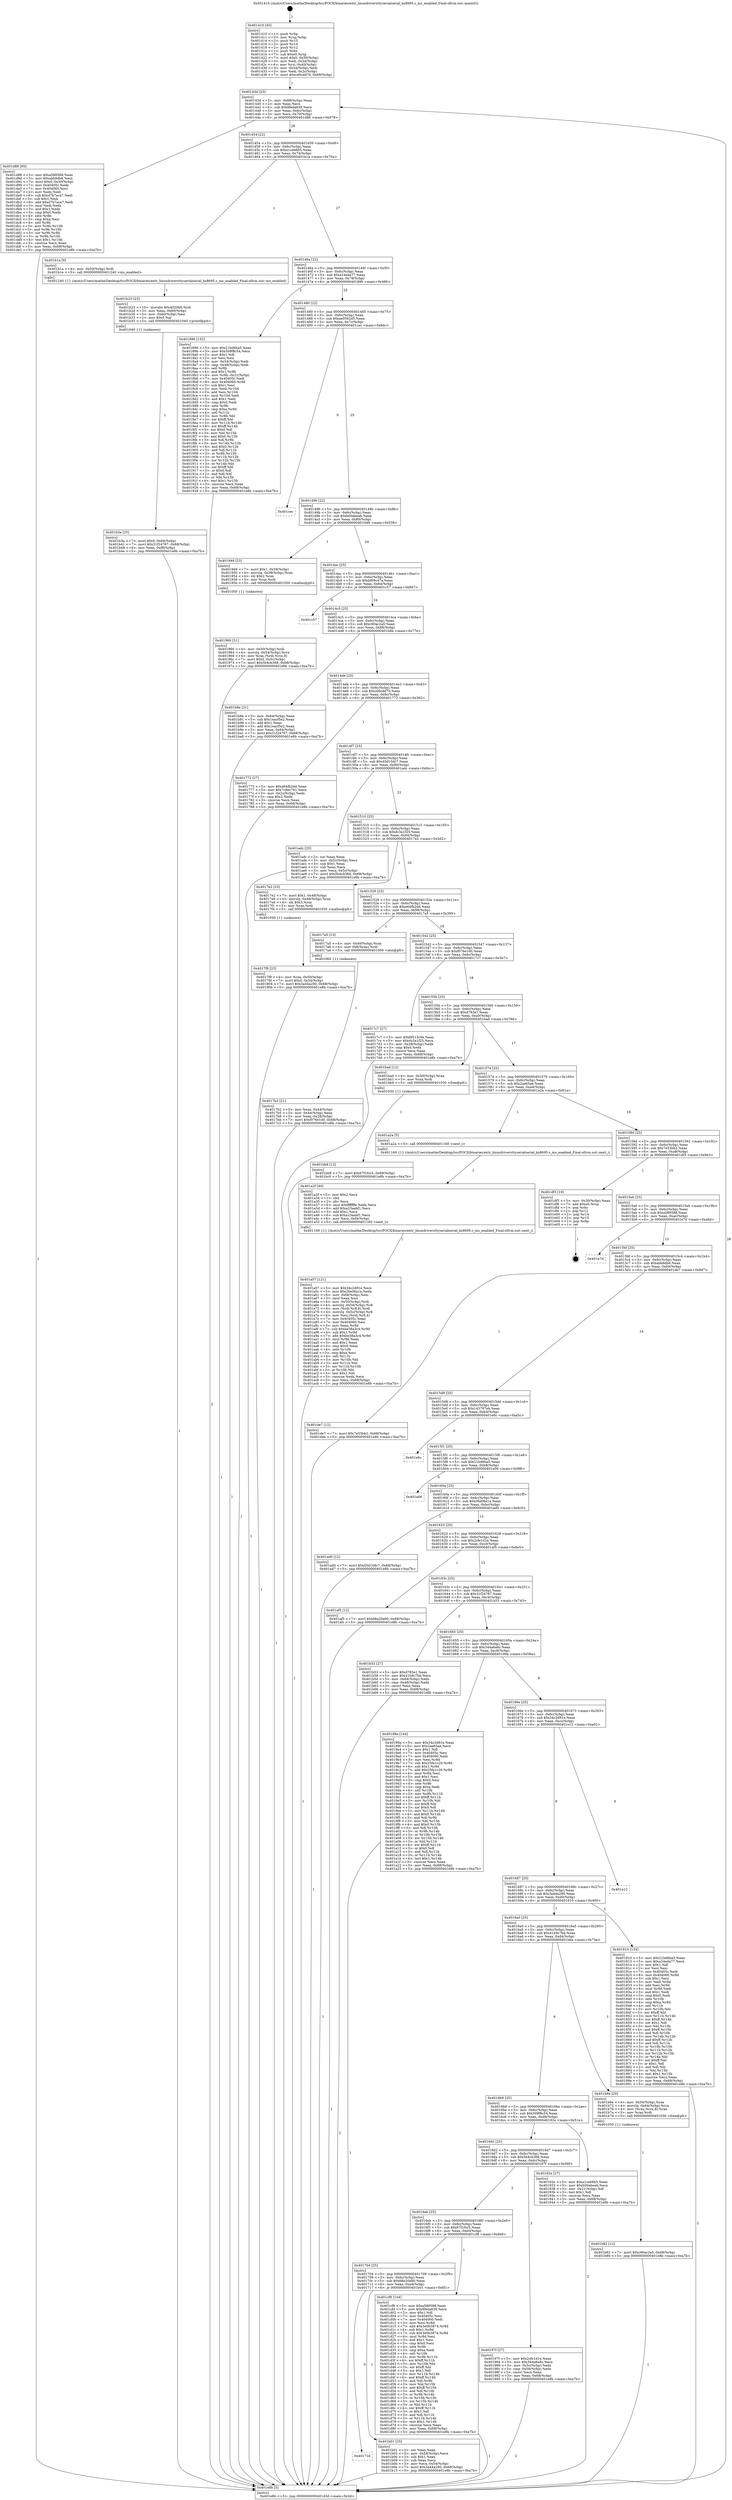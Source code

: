 digraph "0x401410" {
  label = "0x401410 (/mnt/c/Users/mathe/Desktop/tcc/POCII/binaries/extr_linuxdriversttyserialserial_ks8695.c_ms_enabled_Final-ollvm.out::main(0))"
  labelloc = "t"
  node[shape=record]

  Entry [label="",width=0.3,height=0.3,shape=circle,fillcolor=black,style=filled]
  "0x40143d" [label="{
     0x40143d [23]\l
     | [instrs]\l
     &nbsp;&nbsp;0x40143d \<+3\>: mov -0x68(%rbp),%eax\l
     &nbsp;&nbsp;0x401440 \<+2\>: mov %eax,%ecx\l
     &nbsp;&nbsp;0x401442 \<+6\>: sub $0x8feda639,%ecx\l
     &nbsp;&nbsp;0x401448 \<+3\>: mov %eax,-0x6c(%rbp)\l
     &nbsp;&nbsp;0x40144b \<+3\>: mov %ecx,-0x70(%rbp)\l
     &nbsp;&nbsp;0x40144e \<+6\>: je 0000000000401d88 \<main+0x978\>\l
  }"]
  "0x401d88" [label="{
     0x401d88 [95]\l
     | [instrs]\l
     &nbsp;&nbsp;0x401d88 \<+5\>: mov $0xa588588,%eax\l
     &nbsp;&nbsp;0x401d8d \<+5\>: mov $0xabb9db6,%ecx\l
     &nbsp;&nbsp;0x401d92 \<+7\>: movl $0x0,-0x30(%rbp)\l
     &nbsp;&nbsp;0x401d99 \<+7\>: mov 0x40405c,%edx\l
     &nbsp;&nbsp;0x401da0 \<+7\>: mov 0x404060,%esi\l
     &nbsp;&nbsp;0x401da7 \<+2\>: mov %edx,%edi\l
     &nbsp;&nbsp;0x401da9 \<+6\>: sub $0xd7b7aca7,%edi\l
     &nbsp;&nbsp;0x401daf \<+3\>: sub $0x1,%edi\l
     &nbsp;&nbsp;0x401db2 \<+6\>: add $0xd7b7aca7,%edi\l
     &nbsp;&nbsp;0x401db8 \<+3\>: imul %edi,%edx\l
     &nbsp;&nbsp;0x401dbb \<+3\>: and $0x1,%edx\l
     &nbsp;&nbsp;0x401dbe \<+3\>: cmp $0x0,%edx\l
     &nbsp;&nbsp;0x401dc1 \<+4\>: sete %r8b\l
     &nbsp;&nbsp;0x401dc5 \<+3\>: cmp $0xa,%esi\l
     &nbsp;&nbsp;0x401dc8 \<+4\>: setl %r9b\l
     &nbsp;&nbsp;0x401dcc \<+3\>: mov %r8b,%r10b\l
     &nbsp;&nbsp;0x401dcf \<+3\>: and %r9b,%r10b\l
     &nbsp;&nbsp;0x401dd2 \<+3\>: xor %r9b,%r8b\l
     &nbsp;&nbsp;0x401dd5 \<+3\>: or %r8b,%r10b\l
     &nbsp;&nbsp;0x401dd8 \<+4\>: test $0x1,%r10b\l
     &nbsp;&nbsp;0x401ddc \<+3\>: cmovne %ecx,%eax\l
     &nbsp;&nbsp;0x401ddf \<+3\>: mov %eax,-0x68(%rbp)\l
     &nbsp;&nbsp;0x401de2 \<+5\>: jmp 0000000000401e8b \<main+0xa7b\>\l
  }"]
  "0x401454" [label="{
     0x401454 [22]\l
     | [instrs]\l
     &nbsp;&nbsp;0x401454 \<+5\>: jmp 0000000000401459 \<main+0x49\>\l
     &nbsp;&nbsp;0x401459 \<+3\>: mov -0x6c(%rbp),%eax\l
     &nbsp;&nbsp;0x40145c \<+5\>: sub $0xa1ceb6b5,%eax\l
     &nbsp;&nbsp;0x401461 \<+3\>: mov %eax,-0x74(%rbp)\l
     &nbsp;&nbsp;0x401464 \<+6\>: je 0000000000401b1a \<main+0x70a\>\l
  }"]
  Exit [label="",width=0.3,height=0.3,shape=circle,fillcolor=black,style=filled,peripheries=2]
  "0x401b1a" [label="{
     0x401b1a [9]\l
     | [instrs]\l
     &nbsp;&nbsp;0x401b1a \<+4\>: mov -0x50(%rbp),%rdi\l
     &nbsp;&nbsp;0x401b1e \<+5\>: call 0000000000401240 \<ms_enabled\>\l
     | [calls]\l
     &nbsp;&nbsp;0x401240 \{1\} (/mnt/c/Users/mathe/Desktop/tcc/POCII/binaries/extr_linuxdriversttyserialserial_ks8695.c_ms_enabled_Final-ollvm.out::ms_enabled)\l
  }"]
  "0x40146a" [label="{
     0x40146a [22]\l
     | [instrs]\l
     &nbsp;&nbsp;0x40146a \<+5\>: jmp 000000000040146f \<main+0x5f\>\l
     &nbsp;&nbsp;0x40146f \<+3\>: mov -0x6c(%rbp),%eax\l
     &nbsp;&nbsp;0x401472 \<+5\>: sub $0xa24e4a77,%eax\l
     &nbsp;&nbsp;0x401477 \<+3\>: mov %eax,-0x78(%rbp)\l
     &nbsp;&nbsp;0x40147a \<+6\>: je 0000000000401896 \<main+0x486\>\l
  }"]
  "0x401bb9" [label="{
     0x401bb9 [12]\l
     | [instrs]\l
     &nbsp;&nbsp;0x401bb9 \<+7\>: movl $0x67f1fcc5,-0x68(%rbp)\l
     &nbsp;&nbsp;0x401bc0 \<+5\>: jmp 0000000000401e8b \<main+0xa7b\>\l
  }"]
  "0x401896" [label="{
     0x401896 [152]\l
     | [instrs]\l
     &nbsp;&nbsp;0x401896 \<+5\>: mov $0x21bd6ba5,%eax\l
     &nbsp;&nbsp;0x40189b \<+5\>: mov $0x509f8c54,%ecx\l
     &nbsp;&nbsp;0x4018a0 \<+2\>: mov $0x1,%dl\l
     &nbsp;&nbsp;0x4018a2 \<+2\>: xor %esi,%esi\l
     &nbsp;&nbsp;0x4018a4 \<+3\>: mov -0x54(%rbp),%edi\l
     &nbsp;&nbsp;0x4018a7 \<+3\>: cmp -0x48(%rbp),%edi\l
     &nbsp;&nbsp;0x4018aa \<+4\>: setl %r8b\l
     &nbsp;&nbsp;0x4018ae \<+4\>: and $0x1,%r8b\l
     &nbsp;&nbsp;0x4018b2 \<+4\>: mov %r8b,-0x21(%rbp)\l
     &nbsp;&nbsp;0x4018b6 \<+7\>: mov 0x40405c,%edi\l
     &nbsp;&nbsp;0x4018bd \<+8\>: mov 0x404060,%r9d\l
     &nbsp;&nbsp;0x4018c5 \<+3\>: sub $0x1,%esi\l
     &nbsp;&nbsp;0x4018c8 \<+3\>: mov %edi,%r10d\l
     &nbsp;&nbsp;0x4018cb \<+3\>: add %esi,%r10d\l
     &nbsp;&nbsp;0x4018ce \<+4\>: imul %r10d,%edi\l
     &nbsp;&nbsp;0x4018d2 \<+3\>: and $0x1,%edi\l
     &nbsp;&nbsp;0x4018d5 \<+3\>: cmp $0x0,%edi\l
     &nbsp;&nbsp;0x4018d8 \<+4\>: sete %r8b\l
     &nbsp;&nbsp;0x4018dc \<+4\>: cmp $0xa,%r9d\l
     &nbsp;&nbsp;0x4018e0 \<+4\>: setl %r11b\l
     &nbsp;&nbsp;0x4018e4 \<+3\>: mov %r8b,%bl\l
     &nbsp;&nbsp;0x4018e7 \<+3\>: xor $0xff,%bl\l
     &nbsp;&nbsp;0x4018ea \<+3\>: mov %r11b,%r14b\l
     &nbsp;&nbsp;0x4018ed \<+4\>: xor $0xff,%r14b\l
     &nbsp;&nbsp;0x4018f1 \<+3\>: xor $0x0,%dl\l
     &nbsp;&nbsp;0x4018f4 \<+3\>: mov %bl,%r15b\l
     &nbsp;&nbsp;0x4018f7 \<+4\>: and $0x0,%r15b\l
     &nbsp;&nbsp;0x4018fb \<+3\>: and %dl,%r8b\l
     &nbsp;&nbsp;0x4018fe \<+3\>: mov %r14b,%r12b\l
     &nbsp;&nbsp;0x401901 \<+4\>: and $0x0,%r12b\l
     &nbsp;&nbsp;0x401905 \<+3\>: and %dl,%r11b\l
     &nbsp;&nbsp;0x401908 \<+3\>: or %r8b,%r15b\l
     &nbsp;&nbsp;0x40190b \<+3\>: or %r11b,%r12b\l
     &nbsp;&nbsp;0x40190e \<+3\>: xor %r12b,%r15b\l
     &nbsp;&nbsp;0x401911 \<+3\>: or %r14b,%bl\l
     &nbsp;&nbsp;0x401914 \<+3\>: xor $0xff,%bl\l
     &nbsp;&nbsp;0x401917 \<+3\>: or $0x0,%dl\l
     &nbsp;&nbsp;0x40191a \<+2\>: and %dl,%bl\l
     &nbsp;&nbsp;0x40191c \<+3\>: or %bl,%r15b\l
     &nbsp;&nbsp;0x40191f \<+4\>: test $0x1,%r15b\l
     &nbsp;&nbsp;0x401923 \<+3\>: cmovne %ecx,%eax\l
     &nbsp;&nbsp;0x401926 \<+3\>: mov %eax,-0x68(%rbp)\l
     &nbsp;&nbsp;0x401929 \<+5\>: jmp 0000000000401e8b \<main+0xa7b\>\l
  }"]
  "0x401480" [label="{
     0x401480 [22]\l
     | [instrs]\l
     &nbsp;&nbsp;0x401480 \<+5\>: jmp 0000000000401485 \<main+0x75\>\l
     &nbsp;&nbsp;0x401485 \<+3\>: mov -0x6c(%rbp),%eax\l
     &nbsp;&nbsp;0x401488 \<+5\>: sub $0xae0562d5,%eax\l
     &nbsp;&nbsp;0x40148d \<+3\>: mov %eax,-0x7c(%rbp)\l
     &nbsp;&nbsp;0x401490 \<+6\>: je 0000000000401cec \<main+0x8dc\>\l
  }"]
  "0x401b82" [label="{
     0x401b82 [12]\l
     | [instrs]\l
     &nbsp;&nbsp;0x401b82 \<+7\>: movl $0xc90ac2a5,-0x68(%rbp)\l
     &nbsp;&nbsp;0x401b89 \<+5\>: jmp 0000000000401e8b \<main+0xa7b\>\l
  }"]
  "0x401cec" [label="{
     0x401cec\l
  }", style=dashed]
  "0x401496" [label="{
     0x401496 [22]\l
     | [instrs]\l
     &nbsp;&nbsp;0x401496 \<+5\>: jmp 000000000040149b \<main+0x8b\>\l
     &nbsp;&nbsp;0x40149b \<+3\>: mov -0x6c(%rbp),%eax\l
     &nbsp;&nbsp;0x40149e \<+5\>: sub $0xb00abeab,%eax\l
     &nbsp;&nbsp;0x4014a3 \<+3\>: mov %eax,-0x80(%rbp)\l
     &nbsp;&nbsp;0x4014a6 \<+6\>: je 0000000000401949 \<main+0x539\>\l
  }"]
  "0x401b3a" [label="{
     0x401b3a [25]\l
     | [instrs]\l
     &nbsp;&nbsp;0x401b3a \<+7\>: movl $0x0,-0x64(%rbp)\l
     &nbsp;&nbsp;0x401b41 \<+7\>: movl $0x31f24767,-0x68(%rbp)\l
     &nbsp;&nbsp;0x401b48 \<+6\>: mov %eax,-0xf8(%rbp)\l
     &nbsp;&nbsp;0x401b4e \<+5\>: jmp 0000000000401e8b \<main+0xa7b\>\l
  }"]
  "0x401949" [label="{
     0x401949 [23]\l
     | [instrs]\l
     &nbsp;&nbsp;0x401949 \<+7\>: movl $0x1,-0x58(%rbp)\l
     &nbsp;&nbsp;0x401950 \<+4\>: movslq -0x58(%rbp),%rax\l
     &nbsp;&nbsp;0x401954 \<+4\>: shl $0x2,%rax\l
     &nbsp;&nbsp;0x401958 \<+3\>: mov %rax,%rdi\l
     &nbsp;&nbsp;0x40195b \<+5\>: call 0000000000401050 \<malloc@plt\>\l
     | [calls]\l
     &nbsp;&nbsp;0x401050 \{1\} (unknown)\l
  }"]
  "0x4014ac" [label="{
     0x4014ac [25]\l
     | [instrs]\l
     &nbsp;&nbsp;0x4014ac \<+5\>: jmp 00000000004014b1 \<main+0xa1\>\l
     &nbsp;&nbsp;0x4014b1 \<+3\>: mov -0x6c(%rbp),%eax\l
     &nbsp;&nbsp;0x4014b4 \<+5\>: sub $0xbf09c47a,%eax\l
     &nbsp;&nbsp;0x4014b9 \<+6\>: mov %eax,-0x84(%rbp)\l
     &nbsp;&nbsp;0x4014bf \<+6\>: je 0000000000401c57 \<main+0x847\>\l
  }"]
  "0x401b23" [label="{
     0x401b23 [23]\l
     | [instrs]\l
     &nbsp;&nbsp;0x401b23 \<+10\>: movabs $0x4020b6,%rdi\l
     &nbsp;&nbsp;0x401b2d \<+3\>: mov %eax,-0x60(%rbp)\l
     &nbsp;&nbsp;0x401b30 \<+3\>: mov -0x60(%rbp),%esi\l
     &nbsp;&nbsp;0x401b33 \<+2\>: mov $0x0,%al\l
     &nbsp;&nbsp;0x401b35 \<+5\>: call 0000000000401040 \<printf@plt\>\l
     | [calls]\l
     &nbsp;&nbsp;0x401040 \{1\} (unknown)\l
  }"]
  "0x401c57" [label="{
     0x401c57\l
  }", style=dashed]
  "0x4014c5" [label="{
     0x4014c5 [25]\l
     | [instrs]\l
     &nbsp;&nbsp;0x4014c5 \<+5\>: jmp 00000000004014ca \<main+0xba\>\l
     &nbsp;&nbsp;0x4014ca \<+3\>: mov -0x6c(%rbp),%eax\l
     &nbsp;&nbsp;0x4014cd \<+5\>: sub $0xc90ac2a5,%eax\l
     &nbsp;&nbsp;0x4014d2 \<+6\>: mov %eax,-0x88(%rbp)\l
     &nbsp;&nbsp;0x4014d8 \<+6\>: je 0000000000401b8e \<main+0x77e\>\l
  }"]
  "0x40171d" [label="{
     0x40171d\l
  }", style=dashed]
  "0x401b8e" [label="{
     0x401b8e [31]\l
     | [instrs]\l
     &nbsp;&nbsp;0x401b8e \<+3\>: mov -0x64(%rbp),%eax\l
     &nbsp;&nbsp;0x401b91 \<+5\>: sub $0x1eacf5e2,%eax\l
     &nbsp;&nbsp;0x401b96 \<+3\>: add $0x1,%eax\l
     &nbsp;&nbsp;0x401b99 \<+5\>: add $0x1eacf5e2,%eax\l
     &nbsp;&nbsp;0x401b9e \<+3\>: mov %eax,-0x64(%rbp)\l
     &nbsp;&nbsp;0x401ba1 \<+7\>: movl $0x31f24767,-0x68(%rbp)\l
     &nbsp;&nbsp;0x401ba8 \<+5\>: jmp 0000000000401e8b \<main+0xa7b\>\l
  }"]
  "0x4014de" [label="{
     0x4014de [25]\l
     | [instrs]\l
     &nbsp;&nbsp;0x4014de \<+5\>: jmp 00000000004014e3 \<main+0xd3\>\l
     &nbsp;&nbsp;0x4014e3 \<+3\>: mov -0x6c(%rbp),%eax\l
     &nbsp;&nbsp;0x4014e6 \<+5\>: sub $0xcd0cdd70,%eax\l
     &nbsp;&nbsp;0x4014eb \<+6\>: mov %eax,-0x8c(%rbp)\l
     &nbsp;&nbsp;0x4014f1 \<+6\>: je 0000000000401772 \<main+0x362\>\l
  }"]
  "0x401b01" [label="{
     0x401b01 [25]\l
     | [instrs]\l
     &nbsp;&nbsp;0x401b01 \<+2\>: xor %eax,%eax\l
     &nbsp;&nbsp;0x401b03 \<+3\>: mov -0x54(%rbp),%ecx\l
     &nbsp;&nbsp;0x401b06 \<+3\>: sub $0x1,%eax\l
     &nbsp;&nbsp;0x401b09 \<+2\>: sub %eax,%ecx\l
     &nbsp;&nbsp;0x401b0b \<+3\>: mov %ecx,-0x54(%rbp)\l
     &nbsp;&nbsp;0x401b0e \<+7\>: movl $0x3a44a290,-0x68(%rbp)\l
     &nbsp;&nbsp;0x401b15 \<+5\>: jmp 0000000000401e8b \<main+0xa7b\>\l
  }"]
  "0x401772" [label="{
     0x401772 [27]\l
     | [instrs]\l
     &nbsp;&nbsp;0x401772 \<+5\>: mov $0xe64fb2dd,%eax\l
     &nbsp;&nbsp;0x401777 \<+5\>: mov $0x7c9ec761,%ecx\l
     &nbsp;&nbsp;0x40177c \<+3\>: mov -0x2c(%rbp),%edx\l
     &nbsp;&nbsp;0x40177f \<+3\>: cmp $0x2,%edx\l
     &nbsp;&nbsp;0x401782 \<+3\>: cmovne %ecx,%eax\l
     &nbsp;&nbsp;0x401785 \<+3\>: mov %eax,-0x68(%rbp)\l
     &nbsp;&nbsp;0x401788 \<+5\>: jmp 0000000000401e8b \<main+0xa7b\>\l
  }"]
  "0x4014f7" [label="{
     0x4014f7 [25]\l
     | [instrs]\l
     &nbsp;&nbsp;0x4014f7 \<+5\>: jmp 00000000004014fc \<main+0xec\>\l
     &nbsp;&nbsp;0x4014fc \<+3\>: mov -0x6c(%rbp),%eax\l
     &nbsp;&nbsp;0x4014ff \<+5\>: sub $0xd3d10dc7,%eax\l
     &nbsp;&nbsp;0x401504 \<+6\>: mov %eax,-0x90(%rbp)\l
     &nbsp;&nbsp;0x40150a \<+6\>: je 0000000000401adc \<main+0x6cc\>\l
  }"]
  "0x401e8b" [label="{
     0x401e8b [5]\l
     | [instrs]\l
     &nbsp;&nbsp;0x401e8b \<+5\>: jmp 000000000040143d \<main+0x2d\>\l
  }"]
  "0x401410" [label="{
     0x401410 [45]\l
     | [instrs]\l
     &nbsp;&nbsp;0x401410 \<+1\>: push %rbp\l
     &nbsp;&nbsp;0x401411 \<+3\>: mov %rsp,%rbp\l
     &nbsp;&nbsp;0x401414 \<+2\>: push %r15\l
     &nbsp;&nbsp;0x401416 \<+2\>: push %r14\l
     &nbsp;&nbsp;0x401418 \<+2\>: push %r12\l
     &nbsp;&nbsp;0x40141a \<+1\>: push %rbx\l
     &nbsp;&nbsp;0x40141b \<+7\>: sub $0xe0,%rsp\l
     &nbsp;&nbsp;0x401422 \<+7\>: movl $0x0,-0x30(%rbp)\l
     &nbsp;&nbsp;0x401429 \<+3\>: mov %edi,-0x34(%rbp)\l
     &nbsp;&nbsp;0x40142c \<+4\>: mov %rsi,-0x40(%rbp)\l
     &nbsp;&nbsp;0x401430 \<+3\>: mov -0x34(%rbp),%edi\l
     &nbsp;&nbsp;0x401433 \<+3\>: mov %edi,-0x2c(%rbp)\l
     &nbsp;&nbsp;0x401436 \<+7\>: movl $0xcd0cdd70,-0x68(%rbp)\l
  }"]
  "0x401704" [label="{
     0x401704 [25]\l
     | [instrs]\l
     &nbsp;&nbsp;0x401704 \<+5\>: jmp 0000000000401709 \<main+0x2f9\>\l
     &nbsp;&nbsp;0x401709 \<+3\>: mov -0x6c(%rbp),%eax\l
     &nbsp;&nbsp;0x40170c \<+5\>: sub $0x68a20a90,%eax\l
     &nbsp;&nbsp;0x401711 \<+6\>: mov %eax,-0xe4(%rbp)\l
     &nbsp;&nbsp;0x401717 \<+6\>: je 0000000000401b01 \<main+0x6f1\>\l
  }"]
  "0x401adc" [label="{
     0x401adc [25]\l
     | [instrs]\l
     &nbsp;&nbsp;0x401adc \<+2\>: xor %eax,%eax\l
     &nbsp;&nbsp;0x401ade \<+3\>: mov -0x5c(%rbp),%ecx\l
     &nbsp;&nbsp;0x401ae1 \<+3\>: sub $0x1,%eax\l
     &nbsp;&nbsp;0x401ae4 \<+2\>: sub %eax,%ecx\l
     &nbsp;&nbsp;0x401ae6 \<+3\>: mov %ecx,-0x5c(%rbp)\l
     &nbsp;&nbsp;0x401ae9 \<+7\>: movl $0x5b4cb368,-0x68(%rbp)\l
     &nbsp;&nbsp;0x401af0 \<+5\>: jmp 0000000000401e8b \<main+0xa7b\>\l
  }"]
  "0x401510" [label="{
     0x401510 [25]\l
     | [instrs]\l
     &nbsp;&nbsp;0x401510 \<+5\>: jmp 0000000000401515 \<main+0x105\>\l
     &nbsp;&nbsp;0x401515 \<+3\>: mov -0x6c(%rbp),%eax\l
     &nbsp;&nbsp;0x401518 \<+5\>: sub $0xdc3a1f25,%eax\l
     &nbsp;&nbsp;0x40151d \<+6\>: mov %eax,-0x94(%rbp)\l
     &nbsp;&nbsp;0x401523 \<+6\>: je 00000000004017e2 \<main+0x3d2\>\l
  }"]
  "0x401cf8" [label="{
     0x401cf8 [144]\l
     | [instrs]\l
     &nbsp;&nbsp;0x401cf8 \<+5\>: mov $0xa588588,%eax\l
     &nbsp;&nbsp;0x401cfd \<+5\>: mov $0x8feda639,%ecx\l
     &nbsp;&nbsp;0x401d02 \<+2\>: mov $0x1,%dl\l
     &nbsp;&nbsp;0x401d04 \<+7\>: mov 0x40405c,%esi\l
     &nbsp;&nbsp;0x401d0b \<+7\>: mov 0x404060,%edi\l
     &nbsp;&nbsp;0x401d12 \<+3\>: mov %esi,%r8d\l
     &nbsp;&nbsp;0x401d15 \<+7\>: add $0x3e0b3874,%r8d\l
     &nbsp;&nbsp;0x401d1c \<+4\>: sub $0x1,%r8d\l
     &nbsp;&nbsp;0x401d20 \<+7\>: sub $0x3e0b3874,%r8d\l
     &nbsp;&nbsp;0x401d27 \<+4\>: imul %r8d,%esi\l
     &nbsp;&nbsp;0x401d2b \<+3\>: and $0x1,%esi\l
     &nbsp;&nbsp;0x401d2e \<+3\>: cmp $0x0,%esi\l
     &nbsp;&nbsp;0x401d31 \<+4\>: sete %r9b\l
     &nbsp;&nbsp;0x401d35 \<+3\>: cmp $0xa,%edi\l
     &nbsp;&nbsp;0x401d38 \<+4\>: setl %r10b\l
     &nbsp;&nbsp;0x401d3c \<+3\>: mov %r9b,%r11b\l
     &nbsp;&nbsp;0x401d3f \<+4\>: xor $0xff,%r11b\l
     &nbsp;&nbsp;0x401d43 \<+3\>: mov %r10b,%bl\l
     &nbsp;&nbsp;0x401d46 \<+3\>: xor $0xff,%bl\l
     &nbsp;&nbsp;0x401d49 \<+3\>: xor $0x1,%dl\l
     &nbsp;&nbsp;0x401d4c \<+3\>: mov %r11b,%r14b\l
     &nbsp;&nbsp;0x401d4f \<+4\>: and $0xff,%r14b\l
     &nbsp;&nbsp;0x401d53 \<+3\>: and %dl,%r9b\l
     &nbsp;&nbsp;0x401d56 \<+3\>: mov %bl,%r15b\l
     &nbsp;&nbsp;0x401d59 \<+4\>: and $0xff,%r15b\l
     &nbsp;&nbsp;0x401d5d \<+3\>: and %dl,%r10b\l
     &nbsp;&nbsp;0x401d60 \<+3\>: or %r9b,%r14b\l
     &nbsp;&nbsp;0x401d63 \<+3\>: or %r10b,%r15b\l
     &nbsp;&nbsp;0x401d66 \<+3\>: xor %r15b,%r14b\l
     &nbsp;&nbsp;0x401d69 \<+3\>: or %bl,%r11b\l
     &nbsp;&nbsp;0x401d6c \<+4\>: xor $0xff,%r11b\l
     &nbsp;&nbsp;0x401d70 \<+3\>: or $0x1,%dl\l
     &nbsp;&nbsp;0x401d73 \<+3\>: and %dl,%r11b\l
     &nbsp;&nbsp;0x401d76 \<+3\>: or %r11b,%r14b\l
     &nbsp;&nbsp;0x401d79 \<+4\>: test $0x1,%r14b\l
     &nbsp;&nbsp;0x401d7d \<+3\>: cmovne %ecx,%eax\l
     &nbsp;&nbsp;0x401d80 \<+3\>: mov %eax,-0x68(%rbp)\l
     &nbsp;&nbsp;0x401d83 \<+5\>: jmp 0000000000401e8b \<main+0xa7b\>\l
  }"]
  "0x4017e2" [label="{
     0x4017e2 [23]\l
     | [instrs]\l
     &nbsp;&nbsp;0x4017e2 \<+7\>: movl $0x1,-0x48(%rbp)\l
     &nbsp;&nbsp;0x4017e9 \<+4\>: movslq -0x48(%rbp),%rax\l
     &nbsp;&nbsp;0x4017ed \<+4\>: shl $0x3,%rax\l
     &nbsp;&nbsp;0x4017f1 \<+3\>: mov %rax,%rdi\l
     &nbsp;&nbsp;0x4017f4 \<+5\>: call 0000000000401050 \<malloc@plt\>\l
     | [calls]\l
     &nbsp;&nbsp;0x401050 \{1\} (unknown)\l
  }"]
  "0x401529" [label="{
     0x401529 [25]\l
     | [instrs]\l
     &nbsp;&nbsp;0x401529 \<+5\>: jmp 000000000040152e \<main+0x11e\>\l
     &nbsp;&nbsp;0x40152e \<+3\>: mov -0x6c(%rbp),%eax\l
     &nbsp;&nbsp;0x401531 \<+5\>: sub $0xe64fb2dd,%eax\l
     &nbsp;&nbsp;0x401536 \<+6\>: mov %eax,-0x98(%rbp)\l
     &nbsp;&nbsp;0x40153c \<+6\>: je 00000000004017a5 \<main+0x395\>\l
  }"]
  "0x401a57" [label="{
     0x401a57 [121]\l
     | [instrs]\l
     &nbsp;&nbsp;0x401a57 \<+5\>: mov $0x34c2d91e,%ecx\l
     &nbsp;&nbsp;0x401a5c \<+5\>: mov $0x26e06a1a,%edx\l
     &nbsp;&nbsp;0x401a61 \<+6\>: mov -0xf4(%rbp),%esi\l
     &nbsp;&nbsp;0x401a67 \<+3\>: imul %eax,%esi\l
     &nbsp;&nbsp;0x401a6a \<+4\>: mov -0x50(%rbp),%rdi\l
     &nbsp;&nbsp;0x401a6e \<+4\>: movslq -0x54(%rbp),%r8\l
     &nbsp;&nbsp;0x401a72 \<+4\>: mov (%rdi,%r8,8),%rdi\l
     &nbsp;&nbsp;0x401a76 \<+4\>: movslq -0x5c(%rbp),%r8\l
     &nbsp;&nbsp;0x401a7a \<+4\>: mov %esi,(%rdi,%r8,4)\l
     &nbsp;&nbsp;0x401a7e \<+7\>: mov 0x40405c,%eax\l
     &nbsp;&nbsp;0x401a85 \<+7\>: mov 0x404060,%esi\l
     &nbsp;&nbsp;0x401a8c \<+3\>: mov %eax,%r9d\l
     &nbsp;&nbsp;0x401a8f \<+7\>: sub $0xbe38a3c4,%r9d\l
     &nbsp;&nbsp;0x401a96 \<+4\>: sub $0x1,%r9d\l
     &nbsp;&nbsp;0x401a9a \<+7\>: add $0xbe38a3c4,%r9d\l
     &nbsp;&nbsp;0x401aa1 \<+4\>: imul %r9d,%eax\l
     &nbsp;&nbsp;0x401aa5 \<+3\>: and $0x1,%eax\l
     &nbsp;&nbsp;0x401aa8 \<+3\>: cmp $0x0,%eax\l
     &nbsp;&nbsp;0x401aab \<+4\>: sete %r10b\l
     &nbsp;&nbsp;0x401aaf \<+3\>: cmp $0xa,%esi\l
     &nbsp;&nbsp;0x401ab2 \<+4\>: setl %r11b\l
     &nbsp;&nbsp;0x401ab6 \<+3\>: mov %r10b,%bl\l
     &nbsp;&nbsp;0x401ab9 \<+3\>: and %r11b,%bl\l
     &nbsp;&nbsp;0x401abc \<+3\>: xor %r11b,%r10b\l
     &nbsp;&nbsp;0x401abf \<+3\>: or %r10b,%bl\l
     &nbsp;&nbsp;0x401ac2 \<+3\>: test $0x1,%bl\l
     &nbsp;&nbsp;0x401ac5 \<+3\>: cmovne %edx,%ecx\l
     &nbsp;&nbsp;0x401ac8 \<+3\>: mov %ecx,-0x68(%rbp)\l
     &nbsp;&nbsp;0x401acb \<+5\>: jmp 0000000000401e8b \<main+0xa7b\>\l
  }"]
  "0x4017a5" [label="{
     0x4017a5 [13]\l
     | [instrs]\l
     &nbsp;&nbsp;0x4017a5 \<+4\>: mov -0x40(%rbp),%rax\l
     &nbsp;&nbsp;0x4017a9 \<+4\>: mov 0x8(%rax),%rdi\l
     &nbsp;&nbsp;0x4017ad \<+5\>: call 0000000000401060 \<atoi@plt\>\l
     | [calls]\l
     &nbsp;&nbsp;0x401060 \{1\} (unknown)\l
  }"]
  "0x401542" [label="{
     0x401542 [25]\l
     | [instrs]\l
     &nbsp;&nbsp;0x401542 \<+5\>: jmp 0000000000401547 \<main+0x137\>\l
     &nbsp;&nbsp;0x401547 \<+3\>: mov -0x6c(%rbp),%eax\l
     &nbsp;&nbsp;0x40154a \<+5\>: sub $0xf076e1d0,%eax\l
     &nbsp;&nbsp;0x40154f \<+6\>: mov %eax,-0x9c(%rbp)\l
     &nbsp;&nbsp;0x401555 \<+6\>: je 00000000004017c7 \<main+0x3b7\>\l
  }"]
  "0x4017b2" [label="{
     0x4017b2 [21]\l
     | [instrs]\l
     &nbsp;&nbsp;0x4017b2 \<+3\>: mov %eax,-0x44(%rbp)\l
     &nbsp;&nbsp;0x4017b5 \<+3\>: mov -0x44(%rbp),%eax\l
     &nbsp;&nbsp;0x4017b8 \<+3\>: mov %eax,-0x28(%rbp)\l
     &nbsp;&nbsp;0x4017bb \<+7\>: movl $0xf076e1d0,-0x68(%rbp)\l
     &nbsp;&nbsp;0x4017c2 \<+5\>: jmp 0000000000401e8b \<main+0xa7b\>\l
  }"]
  "0x401a2f" [label="{
     0x401a2f [40]\l
     | [instrs]\l
     &nbsp;&nbsp;0x401a2f \<+5\>: mov $0x2,%ecx\l
     &nbsp;&nbsp;0x401a34 \<+1\>: cltd\l
     &nbsp;&nbsp;0x401a35 \<+2\>: idiv %ecx\l
     &nbsp;&nbsp;0x401a37 \<+6\>: imul $0xfffffffe,%edx,%ecx\l
     &nbsp;&nbsp;0x401a3d \<+6\>: add $0xa23aabf1,%ecx\l
     &nbsp;&nbsp;0x401a43 \<+3\>: add $0x1,%ecx\l
     &nbsp;&nbsp;0x401a46 \<+6\>: sub $0xa23aabf1,%ecx\l
     &nbsp;&nbsp;0x401a4c \<+6\>: mov %ecx,-0xf4(%rbp)\l
     &nbsp;&nbsp;0x401a52 \<+5\>: call 0000000000401160 \<next_i\>\l
     | [calls]\l
     &nbsp;&nbsp;0x401160 \{1\} (/mnt/c/Users/mathe/Desktop/tcc/POCII/binaries/extr_linuxdriversttyserialserial_ks8695.c_ms_enabled_Final-ollvm.out::next_i)\l
  }"]
  "0x4017c7" [label="{
     0x4017c7 [27]\l
     | [instrs]\l
     &nbsp;&nbsp;0x4017c7 \<+5\>: mov $0x6f515c9e,%eax\l
     &nbsp;&nbsp;0x4017cc \<+5\>: mov $0xdc3a1f25,%ecx\l
     &nbsp;&nbsp;0x4017d1 \<+3\>: mov -0x28(%rbp),%edx\l
     &nbsp;&nbsp;0x4017d4 \<+3\>: cmp $0x0,%edx\l
     &nbsp;&nbsp;0x4017d7 \<+3\>: cmove %ecx,%eax\l
     &nbsp;&nbsp;0x4017da \<+3\>: mov %eax,-0x68(%rbp)\l
     &nbsp;&nbsp;0x4017dd \<+5\>: jmp 0000000000401e8b \<main+0xa7b\>\l
  }"]
  "0x40155b" [label="{
     0x40155b [25]\l
     | [instrs]\l
     &nbsp;&nbsp;0x40155b \<+5\>: jmp 0000000000401560 \<main+0x150\>\l
     &nbsp;&nbsp;0x401560 \<+3\>: mov -0x6c(%rbp),%eax\l
     &nbsp;&nbsp;0x401563 \<+5\>: sub $0xd783e1,%eax\l
     &nbsp;&nbsp;0x401568 \<+6\>: mov %eax,-0xa0(%rbp)\l
     &nbsp;&nbsp;0x40156e \<+6\>: je 0000000000401bad \<main+0x79d\>\l
  }"]
  "0x4017f9" [label="{
     0x4017f9 [23]\l
     | [instrs]\l
     &nbsp;&nbsp;0x4017f9 \<+4\>: mov %rax,-0x50(%rbp)\l
     &nbsp;&nbsp;0x4017fd \<+7\>: movl $0x0,-0x54(%rbp)\l
     &nbsp;&nbsp;0x401804 \<+7\>: movl $0x3a44a290,-0x68(%rbp)\l
     &nbsp;&nbsp;0x40180b \<+5\>: jmp 0000000000401e8b \<main+0xa7b\>\l
  }"]
  "0x4016eb" [label="{
     0x4016eb [25]\l
     | [instrs]\l
     &nbsp;&nbsp;0x4016eb \<+5\>: jmp 00000000004016f0 \<main+0x2e0\>\l
     &nbsp;&nbsp;0x4016f0 \<+3\>: mov -0x6c(%rbp),%eax\l
     &nbsp;&nbsp;0x4016f3 \<+5\>: sub $0x67f1fcc5,%eax\l
     &nbsp;&nbsp;0x4016f8 \<+6\>: mov %eax,-0xe0(%rbp)\l
     &nbsp;&nbsp;0x4016fe \<+6\>: je 0000000000401cf8 \<main+0x8e8\>\l
  }"]
  "0x401bad" [label="{
     0x401bad [12]\l
     | [instrs]\l
     &nbsp;&nbsp;0x401bad \<+4\>: mov -0x50(%rbp),%rax\l
     &nbsp;&nbsp;0x401bb1 \<+3\>: mov %rax,%rdi\l
     &nbsp;&nbsp;0x401bb4 \<+5\>: call 0000000000401030 \<free@plt\>\l
     | [calls]\l
     &nbsp;&nbsp;0x401030 \{1\} (unknown)\l
  }"]
  "0x401574" [label="{
     0x401574 [25]\l
     | [instrs]\l
     &nbsp;&nbsp;0x401574 \<+5\>: jmp 0000000000401579 \<main+0x169\>\l
     &nbsp;&nbsp;0x401579 \<+3\>: mov -0x6c(%rbp),%eax\l
     &nbsp;&nbsp;0x40157c \<+5\>: sub $0x2ae65ae,%eax\l
     &nbsp;&nbsp;0x401581 \<+6\>: mov %eax,-0xa4(%rbp)\l
     &nbsp;&nbsp;0x401587 \<+6\>: je 0000000000401a2a \<main+0x61a\>\l
  }"]
  "0x40197f" [label="{
     0x40197f [27]\l
     | [instrs]\l
     &nbsp;&nbsp;0x40197f \<+5\>: mov $0x2cfe1d1e,%eax\l
     &nbsp;&nbsp;0x401984 \<+5\>: mov $0x344a6a8c,%ecx\l
     &nbsp;&nbsp;0x401989 \<+3\>: mov -0x5c(%rbp),%edx\l
     &nbsp;&nbsp;0x40198c \<+3\>: cmp -0x58(%rbp),%edx\l
     &nbsp;&nbsp;0x40198f \<+3\>: cmovl %ecx,%eax\l
     &nbsp;&nbsp;0x401992 \<+3\>: mov %eax,-0x68(%rbp)\l
     &nbsp;&nbsp;0x401995 \<+5\>: jmp 0000000000401e8b \<main+0xa7b\>\l
  }"]
  "0x401a2a" [label="{
     0x401a2a [5]\l
     | [instrs]\l
     &nbsp;&nbsp;0x401a2a \<+5\>: call 0000000000401160 \<next_i\>\l
     | [calls]\l
     &nbsp;&nbsp;0x401160 \{1\} (/mnt/c/Users/mathe/Desktop/tcc/POCII/binaries/extr_linuxdriversttyserialserial_ks8695.c_ms_enabled_Final-ollvm.out::next_i)\l
  }"]
  "0x40158d" [label="{
     0x40158d [25]\l
     | [instrs]\l
     &nbsp;&nbsp;0x40158d \<+5\>: jmp 0000000000401592 \<main+0x182\>\l
     &nbsp;&nbsp;0x401592 \<+3\>: mov -0x6c(%rbp),%eax\l
     &nbsp;&nbsp;0x401595 \<+5\>: sub $0x7e53bb2,%eax\l
     &nbsp;&nbsp;0x40159a \<+6\>: mov %eax,-0xa8(%rbp)\l
     &nbsp;&nbsp;0x4015a0 \<+6\>: je 0000000000401df3 \<main+0x9e3\>\l
  }"]
  "0x401960" [label="{
     0x401960 [31]\l
     | [instrs]\l
     &nbsp;&nbsp;0x401960 \<+4\>: mov -0x50(%rbp),%rdi\l
     &nbsp;&nbsp;0x401964 \<+4\>: movslq -0x54(%rbp),%rcx\l
     &nbsp;&nbsp;0x401968 \<+4\>: mov %rax,(%rdi,%rcx,8)\l
     &nbsp;&nbsp;0x40196c \<+7\>: movl $0x0,-0x5c(%rbp)\l
     &nbsp;&nbsp;0x401973 \<+7\>: movl $0x5b4cb368,-0x68(%rbp)\l
     &nbsp;&nbsp;0x40197a \<+5\>: jmp 0000000000401e8b \<main+0xa7b\>\l
  }"]
  "0x401df3" [label="{
     0x401df3 [19]\l
     | [instrs]\l
     &nbsp;&nbsp;0x401df3 \<+3\>: mov -0x30(%rbp),%eax\l
     &nbsp;&nbsp;0x401df6 \<+7\>: add $0xe0,%rsp\l
     &nbsp;&nbsp;0x401dfd \<+1\>: pop %rbx\l
     &nbsp;&nbsp;0x401dfe \<+2\>: pop %r12\l
     &nbsp;&nbsp;0x401e00 \<+2\>: pop %r14\l
     &nbsp;&nbsp;0x401e02 \<+2\>: pop %r15\l
     &nbsp;&nbsp;0x401e04 \<+1\>: pop %rbp\l
     &nbsp;&nbsp;0x401e05 \<+1\>: ret\l
  }"]
  "0x4015a6" [label="{
     0x4015a6 [25]\l
     | [instrs]\l
     &nbsp;&nbsp;0x4015a6 \<+5\>: jmp 00000000004015ab \<main+0x19b\>\l
     &nbsp;&nbsp;0x4015ab \<+3\>: mov -0x6c(%rbp),%eax\l
     &nbsp;&nbsp;0x4015ae \<+5\>: sub $0xa588588,%eax\l
     &nbsp;&nbsp;0x4015b3 \<+6\>: mov %eax,-0xac(%rbp)\l
     &nbsp;&nbsp;0x4015b9 \<+6\>: je 0000000000401e7d \<main+0xa6d\>\l
  }"]
  "0x4016d2" [label="{
     0x4016d2 [25]\l
     | [instrs]\l
     &nbsp;&nbsp;0x4016d2 \<+5\>: jmp 00000000004016d7 \<main+0x2c7\>\l
     &nbsp;&nbsp;0x4016d7 \<+3\>: mov -0x6c(%rbp),%eax\l
     &nbsp;&nbsp;0x4016da \<+5\>: sub $0x5b4cb368,%eax\l
     &nbsp;&nbsp;0x4016df \<+6\>: mov %eax,-0xdc(%rbp)\l
     &nbsp;&nbsp;0x4016e5 \<+6\>: je 000000000040197f \<main+0x56f\>\l
  }"]
  "0x401e7d" [label="{
     0x401e7d\l
  }", style=dashed]
  "0x4015bf" [label="{
     0x4015bf [25]\l
     | [instrs]\l
     &nbsp;&nbsp;0x4015bf \<+5\>: jmp 00000000004015c4 \<main+0x1b4\>\l
     &nbsp;&nbsp;0x4015c4 \<+3\>: mov -0x6c(%rbp),%eax\l
     &nbsp;&nbsp;0x4015c7 \<+5\>: sub $0xabb9db6,%eax\l
     &nbsp;&nbsp;0x4015cc \<+6\>: mov %eax,-0xb0(%rbp)\l
     &nbsp;&nbsp;0x4015d2 \<+6\>: je 0000000000401de7 \<main+0x9d7\>\l
  }"]
  "0x40192e" [label="{
     0x40192e [27]\l
     | [instrs]\l
     &nbsp;&nbsp;0x40192e \<+5\>: mov $0xa1ceb6b5,%eax\l
     &nbsp;&nbsp;0x401933 \<+5\>: mov $0xb00abeab,%ecx\l
     &nbsp;&nbsp;0x401938 \<+3\>: mov -0x21(%rbp),%dl\l
     &nbsp;&nbsp;0x40193b \<+3\>: test $0x1,%dl\l
     &nbsp;&nbsp;0x40193e \<+3\>: cmovne %ecx,%eax\l
     &nbsp;&nbsp;0x401941 \<+3\>: mov %eax,-0x68(%rbp)\l
     &nbsp;&nbsp;0x401944 \<+5\>: jmp 0000000000401e8b \<main+0xa7b\>\l
  }"]
  "0x401de7" [label="{
     0x401de7 [12]\l
     | [instrs]\l
     &nbsp;&nbsp;0x401de7 \<+7\>: movl $0x7e53bb2,-0x68(%rbp)\l
     &nbsp;&nbsp;0x401dee \<+5\>: jmp 0000000000401e8b \<main+0xa7b\>\l
  }"]
  "0x4015d8" [label="{
     0x4015d8 [25]\l
     | [instrs]\l
     &nbsp;&nbsp;0x4015d8 \<+5\>: jmp 00000000004015dd \<main+0x1cd\>\l
     &nbsp;&nbsp;0x4015dd \<+3\>: mov -0x6c(%rbp),%eax\l
     &nbsp;&nbsp;0x4015e0 \<+5\>: sub $0x143797eb,%eax\l
     &nbsp;&nbsp;0x4015e5 \<+6\>: mov %eax,-0xb4(%rbp)\l
     &nbsp;&nbsp;0x4015eb \<+6\>: je 0000000000401e6c \<main+0xa5c\>\l
  }"]
  "0x4016b9" [label="{
     0x4016b9 [25]\l
     | [instrs]\l
     &nbsp;&nbsp;0x4016b9 \<+5\>: jmp 00000000004016be \<main+0x2ae\>\l
     &nbsp;&nbsp;0x4016be \<+3\>: mov -0x6c(%rbp),%eax\l
     &nbsp;&nbsp;0x4016c1 \<+5\>: sub $0x509f8c54,%eax\l
     &nbsp;&nbsp;0x4016c6 \<+6\>: mov %eax,-0xd8(%rbp)\l
     &nbsp;&nbsp;0x4016cc \<+6\>: je 000000000040192e \<main+0x51e\>\l
  }"]
  "0x401e6c" [label="{
     0x401e6c\l
  }", style=dashed]
  "0x4015f1" [label="{
     0x4015f1 [25]\l
     | [instrs]\l
     &nbsp;&nbsp;0x4015f1 \<+5\>: jmp 00000000004015f6 \<main+0x1e6\>\l
     &nbsp;&nbsp;0x4015f6 \<+3\>: mov -0x6c(%rbp),%eax\l
     &nbsp;&nbsp;0x4015f9 \<+5\>: sub $0x21bd6ba5,%eax\l
     &nbsp;&nbsp;0x4015fe \<+6\>: mov %eax,-0xb8(%rbp)\l
     &nbsp;&nbsp;0x401604 \<+6\>: je 0000000000401e06 \<main+0x9f6\>\l
  }"]
  "0x401b6e" [label="{
     0x401b6e [20]\l
     | [instrs]\l
     &nbsp;&nbsp;0x401b6e \<+4\>: mov -0x50(%rbp),%rax\l
     &nbsp;&nbsp;0x401b72 \<+4\>: movslq -0x64(%rbp),%rcx\l
     &nbsp;&nbsp;0x401b76 \<+4\>: mov (%rax,%rcx,8),%rax\l
     &nbsp;&nbsp;0x401b7a \<+3\>: mov %rax,%rdi\l
     &nbsp;&nbsp;0x401b7d \<+5\>: call 0000000000401030 \<free@plt\>\l
     | [calls]\l
     &nbsp;&nbsp;0x401030 \{1\} (unknown)\l
  }"]
  "0x401e06" [label="{
     0x401e06\l
  }", style=dashed]
  "0x40160a" [label="{
     0x40160a [25]\l
     | [instrs]\l
     &nbsp;&nbsp;0x40160a \<+5\>: jmp 000000000040160f \<main+0x1ff\>\l
     &nbsp;&nbsp;0x40160f \<+3\>: mov -0x6c(%rbp),%eax\l
     &nbsp;&nbsp;0x401612 \<+5\>: sub $0x26e06a1a,%eax\l
     &nbsp;&nbsp;0x401617 \<+6\>: mov %eax,-0xbc(%rbp)\l
     &nbsp;&nbsp;0x40161d \<+6\>: je 0000000000401ad0 \<main+0x6c0\>\l
  }"]
  "0x4016a0" [label="{
     0x4016a0 [25]\l
     | [instrs]\l
     &nbsp;&nbsp;0x4016a0 \<+5\>: jmp 00000000004016a5 \<main+0x295\>\l
     &nbsp;&nbsp;0x4016a5 \<+3\>: mov -0x6c(%rbp),%eax\l
     &nbsp;&nbsp;0x4016a8 \<+5\>: sub $0x41b9c7bb,%eax\l
     &nbsp;&nbsp;0x4016ad \<+6\>: mov %eax,-0xd4(%rbp)\l
     &nbsp;&nbsp;0x4016b3 \<+6\>: je 0000000000401b6e \<main+0x75e\>\l
  }"]
  "0x401ad0" [label="{
     0x401ad0 [12]\l
     | [instrs]\l
     &nbsp;&nbsp;0x401ad0 \<+7\>: movl $0xd3d10dc7,-0x68(%rbp)\l
     &nbsp;&nbsp;0x401ad7 \<+5\>: jmp 0000000000401e8b \<main+0xa7b\>\l
  }"]
  "0x401623" [label="{
     0x401623 [25]\l
     | [instrs]\l
     &nbsp;&nbsp;0x401623 \<+5\>: jmp 0000000000401628 \<main+0x218\>\l
     &nbsp;&nbsp;0x401628 \<+3\>: mov -0x6c(%rbp),%eax\l
     &nbsp;&nbsp;0x40162b \<+5\>: sub $0x2cfe1d1e,%eax\l
     &nbsp;&nbsp;0x401630 \<+6\>: mov %eax,-0xc0(%rbp)\l
     &nbsp;&nbsp;0x401636 \<+6\>: je 0000000000401af5 \<main+0x6e5\>\l
  }"]
  "0x401810" [label="{
     0x401810 [134]\l
     | [instrs]\l
     &nbsp;&nbsp;0x401810 \<+5\>: mov $0x21bd6ba5,%eax\l
     &nbsp;&nbsp;0x401815 \<+5\>: mov $0xa24e4a77,%ecx\l
     &nbsp;&nbsp;0x40181a \<+2\>: mov $0x1,%dl\l
     &nbsp;&nbsp;0x40181c \<+2\>: xor %esi,%esi\l
     &nbsp;&nbsp;0x40181e \<+7\>: mov 0x40405c,%edi\l
     &nbsp;&nbsp;0x401825 \<+8\>: mov 0x404060,%r8d\l
     &nbsp;&nbsp;0x40182d \<+3\>: sub $0x1,%esi\l
     &nbsp;&nbsp;0x401830 \<+3\>: mov %edi,%r9d\l
     &nbsp;&nbsp;0x401833 \<+3\>: add %esi,%r9d\l
     &nbsp;&nbsp;0x401836 \<+4\>: imul %r9d,%edi\l
     &nbsp;&nbsp;0x40183a \<+3\>: and $0x1,%edi\l
     &nbsp;&nbsp;0x40183d \<+3\>: cmp $0x0,%edi\l
     &nbsp;&nbsp;0x401840 \<+4\>: sete %r10b\l
     &nbsp;&nbsp;0x401844 \<+4\>: cmp $0xa,%r8d\l
     &nbsp;&nbsp;0x401848 \<+4\>: setl %r11b\l
     &nbsp;&nbsp;0x40184c \<+3\>: mov %r10b,%bl\l
     &nbsp;&nbsp;0x40184f \<+3\>: xor $0xff,%bl\l
     &nbsp;&nbsp;0x401852 \<+3\>: mov %r11b,%r14b\l
     &nbsp;&nbsp;0x401855 \<+4\>: xor $0xff,%r14b\l
     &nbsp;&nbsp;0x401859 \<+3\>: xor $0x1,%dl\l
     &nbsp;&nbsp;0x40185c \<+3\>: mov %bl,%r15b\l
     &nbsp;&nbsp;0x40185f \<+4\>: and $0xff,%r15b\l
     &nbsp;&nbsp;0x401863 \<+3\>: and %dl,%r10b\l
     &nbsp;&nbsp;0x401866 \<+3\>: mov %r14b,%r12b\l
     &nbsp;&nbsp;0x401869 \<+4\>: and $0xff,%r12b\l
     &nbsp;&nbsp;0x40186d \<+3\>: and %dl,%r11b\l
     &nbsp;&nbsp;0x401870 \<+3\>: or %r10b,%r15b\l
     &nbsp;&nbsp;0x401873 \<+3\>: or %r11b,%r12b\l
     &nbsp;&nbsp;0x401876 \<+3\>: xor %r12b,%r15b\l
     &nbsp;&nbsp;0x401879 \<+3\>: or %r14b,%bl\l
     &nbsp;&nbsp;0x40187c \<+3\>: xor $0xff,%bl\l
     &nbsp;&nbsp;0x40187f \<+3\>: or $0x1,%dl\l
     &nbsp;&nbsp;0x401882 \<+2\>: and %dl,%bl\l
     &nbsp;&nbsp;0x401884 \<+3\>: or %bl,%r15b\l
     &nbsp;&nbsp;0x401887 \<+4\>: test $0x1,%r15b\l
     &nbsp;&nbsp;0x40188b \<+3\>: cmovne %ecx,%eax\l
     &nbsp;&nbsp;0x40188e \<+3\>: mov %eax,-0x68(%rbp)\l
     &nbsp;&nbsp;0x401891 \<+5\>: jmp 0000000000401e8b \<main+0xa7b\>\l
  }"]
  "0x401af5" [label="{
     0x401af5 [12]\l
     | [instrs]\l
     &nbsp;&nbsp;0x401af5 \<+7\>: movl $0x68a20a90,-0x68(%rbp)\l
     &nbsp;&nbsp;0x401afc \<+5\>: jmp 0000000000401e8b \<main+0xa7b\>\l
  }"]
  "0x40163c" [label="{
     0x40163c [25]\l
     | [instrs]\l
     &nbsp;&nbsp;0x40163c \<+5\>: jmp 0000000000401641 \<main+0x231\>\l
     &nbsp;&nbsp;0x401641 \<+3\>: mov -0x6c(%rbp),%eax\l
     &nbsp;&nbsp;0x401644 \<+5\>: sub $0x31f24767,%eax\l
     &nbsp;&nbsp;0x401649 \<+6\>: mov %eax,-0xc4(%rbp)\l
     &nbsp;&nbsp;0x40164f \<+6\>: je 0000000000401b53 \<main+0x743\>\l
  }"]
  "0x401687" [label="{
     0x401687 [25]\l
     | [instrs]\l
     &nbsp;&nbsp;0x401687 \<+5\>: jmp 000000000040168c \<main+0x27c\>\l
     &nbsp;&nbsp;0x40168c \<+3\>: mov -0x6c(%rbp),%eax\l
     &nbsp;&nbsp;0x40168f \<+5\>: sub $0x3a44a290,%eax\l
     &nbsp;&nbsp;0x401694 \<+6\>: mov %eax,-0xd0(%rbp)\l
     &nbsp;&nbsp;0x40169a \<+6\>: je 0000000000401810 \<main+0x400\>\l
  }"]
  "0x401b53" [label="{
     0x401b53 [27]\l
     | [instrs]\l
     &nbsp;&nbsp;0x401b53 \<+5\>: mov $0xd783e1,%eax\l
     &nbsp;&nbsp;0x401b58 \<+5\>: mov $0x41b9c7bb,%ecx\l
     &nbsp;&nbsp;0x401b5d \<+3\>: mov -0x64(%rbp),%edx\l
     &nbsp;&nbsp;0x401b60 \<+3\>: cmp -0x48(%rbp),%edx\l
     &nbsp;&nbsp;0x401b63 \<+3\>: cmovl %ecx,%eax\l
     &nbsp;&nbsp;0x401b66 \<+3\>: mov %eax,-0x68(%rbp)\l
     &nbsp;&nbsp;0x401b69 \<+5\>: jmp 0000000000401e8b \<main+0xa7b\>\l
  }"]
  "0x401655" [label="{
     0x401655 [25]\l
     | [instrs]\l
     &nbsp;&nbsp;0x401655 \<+5\>: jmp 000000000040165a \<main+0x24a\>\l
     &nbsp;&nbsp;0x40165a \<+3\>: mov -0x6c(%rbp),%eax\l
     &nbsp;&nbsp;0x40165d \<+5\>: sub $0x344a6a8c,%eax\l
     &nbsp;&nbsp;0x401662 \<+6\>: mov %eax,-0xc8(%rbp)\l
     &nbsp;&nbsp;0x401668 \<+6\>: je 000000000040199a \<main+0x58a\>\l
  }"]
  "0x401e12" [label="{
     0x401e12\l
  }", style=dashed]
  "0x40199a" [label="{
     0x40199a [144]\l
     | [instrs]\l
     &nbsp;&nbsp;0x40199a \<+5\>: mov $0x34c2d91e,%eax\l
     &nbsp;&nbsp;0x40199f \<+5\>: mov $0x2ae65ae,%ecx\l
     &nbsp;&nbsp;0x4019a4 \<+2\>: mov $0x1,%dl\l
     &nbsp;&nbsp;0x4019a6 \<+7\>: mov 0x40405c,%esi\l
     &nbsp;&nbsp;0x4019ad \<+7\>: mov 0x404060,%edi\l
     &nbsp;&nbsp;0x4019b4 \<+3\>: mov %esi,%r8d\l
     &nbsp;&nbsp;0x4019b7 \<+7\>: sub $0x25fa1c29,%r8d\l
     &nbsp;&nbsp;0x4019be \<+4\>: sub $0x1,%r8d\l
     &nbsp;&nbsp;0x4019c2 \<+7\>: add $0x25fa1c29,%r8d\l
     &nbsp;&nbsp;0x4019c9 \<+4\>: imul %r8d,%esi\l
     &nbsp;&nbsp;0x4019cd \<+3\>: and $0x1,%esi\l
     &nbsp;&nbsp;0x4019d0 \<+3\>: cmp $0x0,%esi\l
     &nbsp;&nbsp;0x4019d3 \<+4\>: sete %r9b\l
     &nbsp;&nbsp;0x4019d7 \<+3\>: cmp $0xa,%edi\l
     &nbsp;&nbsp;0x4019da \<+4\>: setl %r10b\l
     &nbsp;&nbsp;0x4019de \<+3\>: mov %r9b,%r11b\l
     &nbsp;&nbsp;0x4019e1 \<+4\>: xor $0xff,%r11b\l
     &nbsp;&nbsp;0x4019e5 \<+3\>: mov %r10b,%bl\l
     &nbsp;&nbsp;0x4019e8 \<+3\>: xor $0xff,%bl\l
     &nbsp;&nbsp;0x4019eb \<+3\>: xor $0x0,%dl\l
     &nbsp;&nbsp;0x4019ee \<+3\>: mov %r11b,%r14b\l
     &nbsp;&nbsp;0x4019f1 \<+4\>: and $0x0,%r14b\l
     &nbsp;&nbsp;0x4019f5 \<+3\>: and %dl,%r9b\l
     &nbsp;&nbsp;0x4019f8 \<+3\>: mov %bl,%r15b\l
     &nbsp;&nbsp;0x4019fb \<+4\>: and $0x0,%r15b\l
     &nbsp;&nbsp;0x4019ff \<+3\>: and %dl,%r10b\l
     &nbsp;&nbsp;0x401a02 \<+3\>: or %r9b,%r14b\l
     &nbsp;&nbsp;0x401a05 \<+3\>: or %r10b,%r15b\l
     &nbsp;&nbsp;0x401a08 \<+3\>: xor %r15b,%r14b\l
     &nbsp;&nbsp;0x401a0b \<+3\>: or %bl,%r11b\l
     &nbsp;&nbsp;0x401a0e \<+4\>: xor $0xff,%r11b\l
     &nbsp;&nbsp;0x401a12 \<+3\>: or $0x0,%dl\l
     &nbsp;&nbsp;0x401a15 \<+3\>: and %dl,%r11b\l
     &nbsp;&nbsp;0x401a18 \<+3\>: or %r11b,%r14b\l
     &nbsp;&nbsp;0x401a1b \<+4\>: test $0x1,%r14b\l
     &nbsp;&nbsp;0x401a1f \<+3\>: cmovne %ecx,%eax\l
     &nbsp;&nbsp;0x401a22 \<+3\>: mov %eax,-0x68(%rbp)\l
     &nbsp;&nbsp;0x401a25 \<+5\>: jmp 0000000000401e8b \<main+0xa7b\>\l
  }"]
  "0x40166e" [label="{
     0x40166e [25]\l
     | [instrs]\l
     &nbsp;&nbsp;0x40166e \<+5\>: jmp 0000000000401673 \<main+0x263\>\l
     &nbsp;&nbsp;0x401673 \<+3\>: mov -0x6c(%rbp),%eax\l
     &nbsp;&nbsp;0x401676 \<+5\>: sub $0x34c2d91e,%eax\l
     &nbsp;&nbsp;0x40167b \<+6\>: mov %eax,-0xcc(%rbp)\l
     &nbsp;&nbsp;0x401681 \<+6\>: je 0000000000401e12 \<main+0xa02\>\l
  }"]
  Entry -> "0x401410" [label=" 1"]
  "0x40143d" -> "0x401d88" [label=" 1"]
  "0x40143d" -> "0x401454" [label=" 28"]
  "0x401df3" -> Exit [label=" 1"]
  "0x401454" -> "0x401b1a" [label=" 1"]
  "0x401454" -> "0x40146a" [label=" 27"]
  "0x401de7" -> "0x401e8b" [label=" 1"]
  "0x40146a" -> "0x401896" [label=" 2"]
  "0x40146a" -> "0x401480" [label=" 25"]
  "0x401d88" -> "0x401e8b" [label=" 1"]
  "0x401480" -> "0x401cec" [label=" 0"]
  "0x401480" -> "0x401496" [label=" 25"]
  "0x401cf8" -> "0x401e8b" [label=" 1"]
  "0x401496" -> "0x401949" [label=" 1"]
  "0x401496" -> "0x4014ac" [label=" 24"]
  "0x401bb9" -> "0x401e8b" [label=" 1"]
  "0x4014ac" -> "0x401c57" [label=" 0"]
  "0x4014ac" -> "0x4014c5" [label=" 24"]
  "0x401bad" -> "0x401bb9" [label=" 1"]
  "0x4014c5" -> "0x401b8e" [label=" 1"]
  "0x4014c5" -> "0x4014de" [label=" 23"]
  "0x401b8e" -> "0x401e8b" [label=" 1"]
  "0x4014de" -> "0x401772" [label=" 1"]
  "0x4014de" -> "0x4014f7" [label=" 22"]
  "0x401772" -> "0x401e8b" [label=" 1"]
  "0x401410" -> "0x40143d" [label=" 1"]
  "0x401e8b" -> "0x40143d" [label=" 28"]
  "0x401b82" -> "0x401e8b" [label=" 1"]
  "0x4014f7" -> "0x401adc" [label=" 1"]
  "0x4014f7" -> "0x401510" [label=" 21"]
  "0x401b53" -> "0x401e8b" [label=" 2"]
  "0x401510" -> "0x4017e2" [label=" 1"]
  "0x401510" -> "0x401529" [label=" 20"]
  "0x401b3a" -> "0x401e8b" [label=" 1"]
  "0x401529" -> "0x4017a5" [label=" 1"]
  "0x401529" -> "0x401542" [label=" 19"]
  "0x4017a5" -> "0x4017b2" [label=" 1"]
  "0x4017b2" -> "0x401e8b" [label=" 1"]
  "0x401b1a" -> "0x401b23" [label=" 1"]
  "0x401542" -> "0x4017c7" [label=" 1"]
  "0x401542" -> "0x40155b" [label=" 18"]
  "0x4017c7" -> "0x401e8b" [label=" 1"]
  "0x4017e2" -> "0x4017f9" [label=" 1"]
  "0x4017f9" -> "0x401e8b" [label=" 1"]
  "0x401b01" -> "0x401e8b" [label=" 1"]
  "0x40155b" -> "0x401bad" [label=" 1"]
  "0x40155b" -> "0x401574" [label=" 17"]
  "0x401704" -> "0x40171d" [label=" 0"]
  "0x401574" -> "0x401a2a" [label=" 1"]
  "0x401574" -> "0x40158d" [label=" 16"]
  "0x401704" -> "0x401b01" [label=" 1"]
  "0x40158d" -> "0x401df3" [label=" 1"]
  "0x40158d" -> "0x4015a6" [label=" 15"]
  "0x4016eb" -> "0x401704" [label=" 1"]
  "0x4015a6" -> "0x401e7d" [label=" 0"]
  "0x4015a6" -> "0x4015bf" [label=" 15"]
  "0x4016eb" -> "0x401cf8" [label=" 1"]
  "0x4015bf" -> "0x401de7" [label=" 1"]
  "0x4015bf" -> "0x4015d8" [label=" 14"]
  "0x401b23" -> "0x401b3a" [label=" 1"]
  "0x4015d8" -> "0x401e6c" [label=" 0"]
  "0x4015d8" -> "0x4015f1" [label=" 14"]
  "0x401adc" -> "0x401e8b" [label=" 1"]
  "0x4015f1" -> "0x401e06" [label=" 0"]
  "0x4015f1" -> "0x40160a" [label=" 14"]
  "0x401ad0" -> "0x401e8b" [label=" 1"]
  "0x40160a" -> "0x401ad0" [label=" 1"]
  "0x40160a" -> "0x401623" [label=" 13"]
  "0x401a2f" -> "0x401a57" [label=" 1"]
  "0x401623" -> "0x401af5" [label=" 1"]
  "0x401623" -> "0x40163c" [label=" 12"]
  "0x401a2a" -> "0x401a2f" [label=" 1"]
  "0x40163c" -> "0x401b53" [label=" 2"]
  "0x40163c" -> "0x401655" [label=" 10"]
  "0x40197f" -> "0x401e8b" [label=" 2"]
  "0x401655" -> "0x40199a" [label=" 1"]
  "0x401655" -> "0x40166e" [label=" 9"]
  "0x4016d2" -> "0x4016eb" [label=" 2"]
  "0x40166e" -> "0x401e12" [label=" 0"]
  "0x40166e" -> "0x401687" [label=" 9"]
  "0x40199a" -> "0x401e8b" [label=" 1"]
  "0x401687" -> "0x401810" [label=" 2"]
  "0x401687" -> "0x4016a0" [label=" 7"]
  "0x401810" -> "0x401e8b" [label=" 2"]
  "0x401896" -> "0x401e8b" [label=" 2"]
  "0x401a57" -> "0x401e8b" [label=" 1"]
  "0x4016a0" -> "0x401b6e" [label=" 1"]
  "0x4016a0" -> "0x4016b9" [label=" 6"]
  "0x401af5" -> "0x401e8b" [label=" 1"]
  "0x4016b9" -> "0x40192e" [label=" 2"]
  "0x4016b9" -> "0x4016d2" [label=" 4"]
  "0x40192e" -> "0x401e8b" [label=" 2"]
  "0x401949" -> "0x401960" [label=" 1"]
  "0x401960" -> "0x401e8b" [label=" 1"]
  "0x401b6e" -> "0x401b82" [label=" 1"]
  "0x4016d2" -> "0x40197f" [label=" 2"]
}
